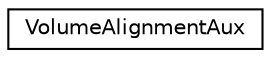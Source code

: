 digraph "Graphical Class Hierarchy"
{
  edge [fontname="Helvetica",fontsize="10",labelfontname="Helvetica",labelfontsize="10"];
  node [fontname="Helvetica",fontsize="10",shape=record];
  rankdir="LR";
  Node0 [label="VolumeAlignmentAux",height=0.2,width=0.4,color="black", fillcolor="white", style="filled",URL="$classVolumeAlignmentAux.html"];
}
